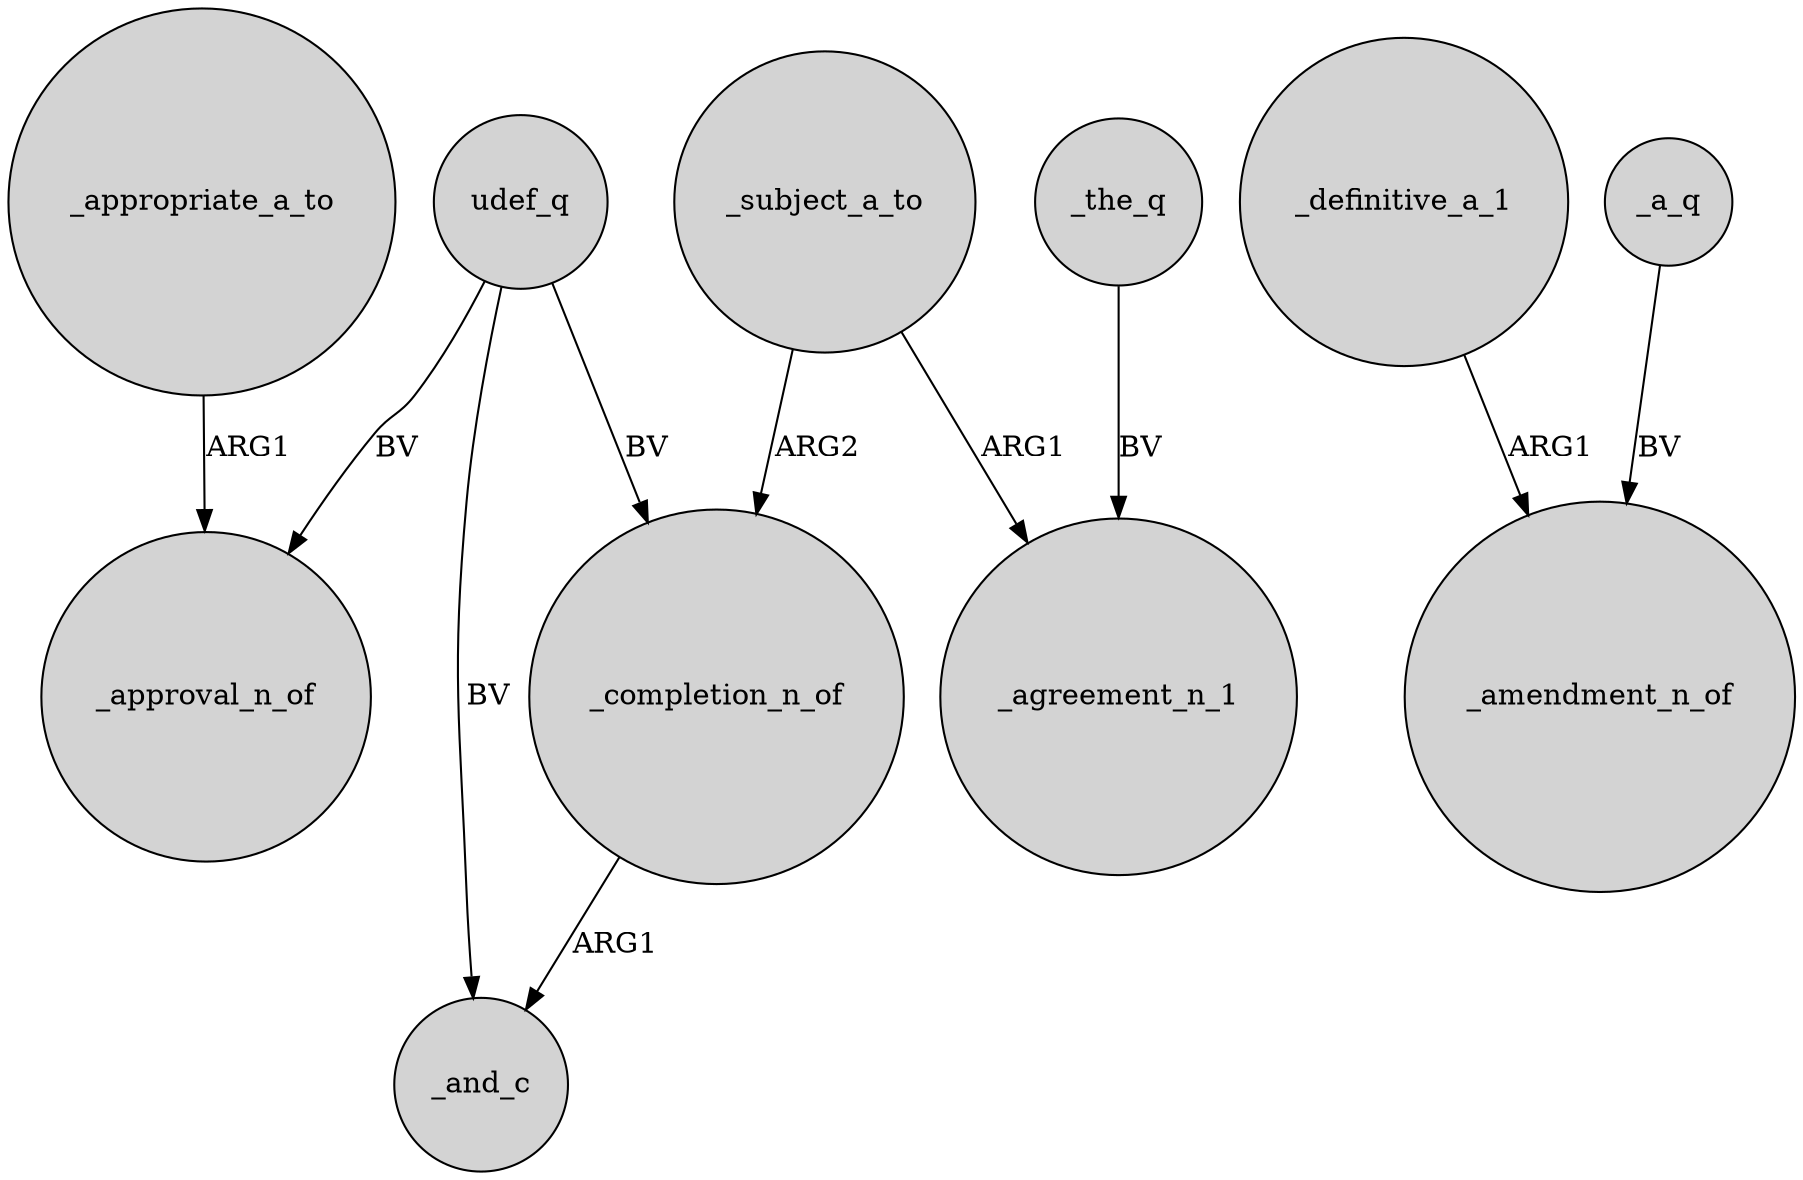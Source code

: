 digraph {
	node [shape=circle style=filled]
	udef_q -> _completion_n_of [label=BV]
	_appropriate_a_to -> _approval_n_of [label=ARG1]
	_the_q -> _agreement_n_1 [label=BV]
	_definitive_a_1 -> _amendment_n_of [label=ARG1]
	_a_q -> _amendment_n_of [label=BV]
	udef_q -> _approval_n_of [label=BV]
	udef_q -> _and_c [label=BV]
	_completion_n_of -> _and_c [label=ARG1]
	_subject_a_to -> _agreement_n_1 [label=ARG1]
	_subject_a_to -> _completion_n_of [label=ARG2]
}
